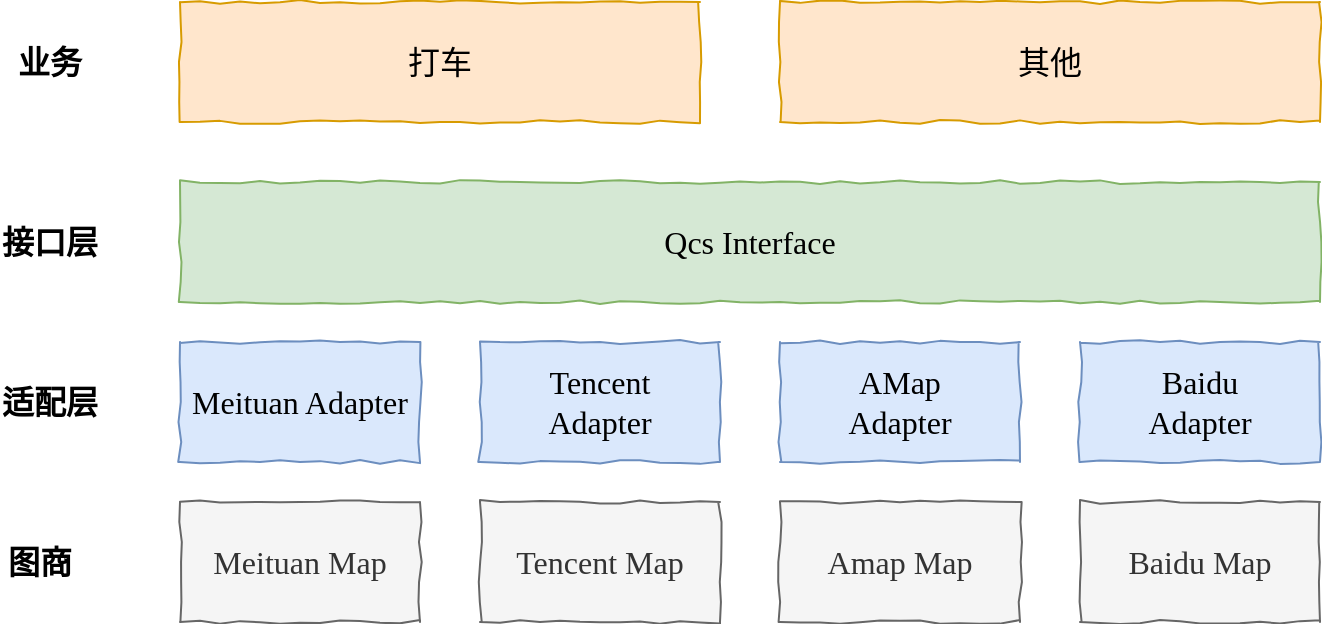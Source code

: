 <mxfile version="14.7.6" type="github">
  <diagram id="Is7nYFCBdMyNHaLq8IZW" name="第 1 页">
    <mxGraphModel dx="946" dy="646" grid="1" gridSize="10" guides="1" tooltips="1" connect="1" arrows="1" fold="1" page="1" pageScale="1" pageWidth="827" pageHeight="1169" math="0" shadow="0">
      <root>
        <mxCell id="0" />
        <mxCell id="1" parent="0" />
        <mxCell id="SS_HBzZB1LWniqKjchVS-2" value="Meituan Map" style="rounded=0;whiteSpace=wrap;html=1;comic=1;fillColor=#f5f5f5;strokeColor=#666666;fontColor=#333333;fontSize=16;fontFamily=Comic Sans MS;" vertex="1" parent="1">
          <mxGeometry x="140" y="390" width="120" height="60" as="geometry" />
        </mxCell>
        <mxCell id="SS_HBzZB1LWniqKjchVS-3" value="Tencent Map" style="rounded=0;whiteSpace=wrap;html=1;comic=1;fillColor=#f5f5f5;strokeColor=#666666;fontColor=#333333;fontSize=16;fontFamily=Comic Sans MS;" vertex="1" parent="1">
          <mxGeometry x="290" y="390" width="120" height="60" as="geometry" />
        </mxCell>
        <mxCell id="SS_HBzZB1LWniqKjchVS-4" value="Amap Map" style="rounded=0;whiteSpace=wrap;html=1;comic=1;fillColor=#f5f5f5;strokeColor=#666666;fontColor=#333333;fontSize=16;fontFamily=Comic Sans MS;" vertex="1" parent="1">
          <mxGeometry x="440" y="390" width="120" height="60" as="geometry" />
        </mxCell>
        <mxCell id="SS_HBzZB1LWniqKjchVS-5" value="Baidu Map" style="rounded=0;whiteSpace=wrap;html=1;comic=1;fillColor=#f5f5f5;strokeColor=#666666;fontColor=#333333;fontSize=16;fontFamily=Comic Sans MS;" vertex="1" parent="1">
          <mxGeometry x="590" y="390" width="120" height="60" as="geometry" />
        </mxCell>
        <mxCell id="SS_HBzZB1LWniqKjchVS-6" value="Meituan Adapter" style="rounded=0;whiteSpace=wrap;html=1;comic=1;fillColor=#dae8fc;strokeColor=#6c8ebf;fontSize=16;fontFamily=Comic Sans MS;" vertex="1" parent="1">
          <mxGeometry x="140" y="310" width="120" height="60" as="geometry" />
        </mxCell>
        <mxCell id="SS_HBzZB1LWniqKjchVS-7" value="图商" style="text;html=1;strokeColor=none;fillColor=none;align=center;verticalAlign=middle;whiteSpace=wrap;rounded=0;comic=1;fontFamily=Comic Sans MS;fontSize=16;fontStyle=1" vertex="1" parent="1">
          <mxGeometry x="50" y="410" width="40" height="20" as="geometry" />
        </mxCell>
        <mxCell id="SS_HBzZB1LWniqKjchVS-8" value="Tencent&lt;br&gt;Adapter" style="rounded=0;whiteSpace=wrap;html=1;comic=1;fillColor=#dae8fc;strokeColor=#6c8ebf;fontSize=16;fontFamily=Comic Sans MS;" vertex="1" parent="1">
          <mxGeometry x="290" y="310" width="120" height="60" as="geometry" />
        </mxCell>
        <mxCell id="SS_HBzZB1LWniqKjchVS-9" value="AMap&lt;br&gt;Adapter" style="rounded=0;whiteSpace=wrap;html=1;comic=1;fillColor=#dae8fc;strokeColor=#6c8ebf;fontSize=16;fontFamily=Comic Sans MS;" vertex="1" parent="1">
          <mxGeometry x="440" y="310" width="120" height="60" as="geometry" />
        </mxCell>
        <mxCell id="SS_HBzZB1LWniqKjchVS-10" value="Baidu&lt;br&gt;Adapter" style="rounded=0;whiteSpace=wrap;html=1;comic=1;fillColor=#dae8fc;strokeColor=#6c8ebf;fontSize=16;fontFamily=Comic Sans MS;" vertex="1" parent="1">
          <mxGeometry x="590" y="310" width="120" height="60" as="geometry" />
        </mxCell>
        <mxCell id="SS_HBzZB1LWniqKjchVS-11" value="适配层" style="text;html=1;strokeColor=none;fillColor=none;align=center;verticalAlign=middle;whiteSpace=wrap;rounded=0;comic=1;fontFamily=Comic Sans MS;fontSize=16;fontStyle=1" vertex="1" parent="1">
          <mxGeometry x="50" y="330" width="50" height="20" as="geometry" />
        </mxCell>
        <mxCell id="SS_HBzZB1LWniqKjchVS-12" value="Qcs Interface" style="rounded=0;whiteSpace=wrap;html=1;comic=1;fillColor=#d5e8d4;strokeColor=#82b366;fontSize=16;fontFamily=Comic Sans MS;" vertex="1" parent="1">
          <mxGeometry x="140" y="230" width="570" height="60" as="geometry" />
        </mxCell>
        <mxCell id="SS_HBzZB1LWniqKjchVS-13" value="接口层" style="text;html=1;strokeColor=none;fillColor=none;align=center;verticalAlign=middle;whiteSpace=wrap;rounded=0;comic=1;fontFamily=Comic Sans MS;fontSize=16;fontStyle=1" vertex="1" parent="1">
          <mxGeometry x="50" y="250" width="50" height="20" as="geometry" />
        </mxCell>
        <mxCell id="SS_HBzZB1LWniqKjchVS-14" value="打车" style="rounded=0;whiteSpace=wrap;html=1;comic=1;fillColor=#ffe6cc;strokeColor=#d79b00;fontSize=16;fontFamily=Comic Sans MS;" vertex="1" parent="1">
          <mxGeometry x="140" y="140" width="260" height="60" as="geometry" />
        </mxCell>
        <mxCell id="SS_HBzZB1LWniqKjchVS-15" value="业务" style="text;html=1;strokeColor=none;fillColor=none;align=center;verticalAlign=middle;whiteSpace=wrap;rounded=0;comic=1;fontFamily=Comic Sans MS;fontSize=16;fontStyle=1" vertex="1" parent="1">
          <mxGeometry x="50" y="160" width="50" height="20" as="geometry" />
        </mxCell>
        <mxCell id="SS_HBzZB1LWniqKjchVS-17" value="其他" style="rounded=0;whiteSpace=wrap;html=1;comic=1;fillColor=#ffe6cc;strokeColor=#d79b00;fontSize=16;fontFamily=Comic Sans MS;" vertex="1" parent="1">
          <mxGeometry x="440" y="140" width="270" height="60" as="geometry" />
        </mxCell>
      </root>
    </mxGraphModel>
  </diagram>
</mxfile>
